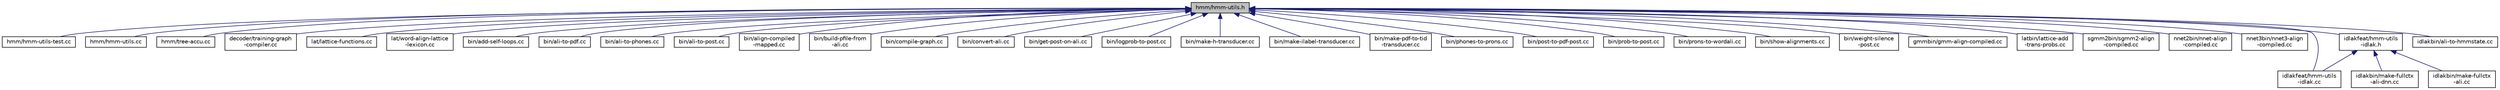 digraph "hmm/hmm-utils.h"
{
  edge [fontname="Helvetica",fontsize="10",labelfontname="Helvetica",labelfontsize="10"];
  node [fontname="Helvetica",fontsize="10",shape=record];
  Node106 [label="hmm/hmm-utils.h",height=0.2,width=0.4,color="black", fillcolor="grey75", style="filled", fontcolor="black"];
  Node106 -> Node107 [dir="back",color="midnightblue",fontsize="10",style="solid",fontname="Helvetica"];
  Node107 [label="hmm/hmm-utils-test.cc",height=0.2,width=0.4,color="black", fillcolor="white", style="filled",URL="$hmm-utils-test_8cc.html"];
  Node106 -> Node108 [dir="back",color="midnightblue",fontsize="10",style="solid",fontname="Helvetica"];
  Node108 [label="hmm/hmm-utils.cc",height=0.2,width=0.4,color="black", fillcolor="white", style="filled",URL="$hmm-utils_8cc.html"];
  Node106 -> Node109 [dir="back",color="midnightblue",fontsize="10",style="solid",fontname="Helvetica"];
  Node109 [label="hmm/tree-accu.cc",height=0.2,width=0.4,color="black", fillcolor="white", style="filled",URL="$tree-accu_8cc.html"];
  Node106 -> Node110 [dir="back",color="midnightblue",fontsize="10",style="solid",fontname="Helvetica"];
  Node110 [label="decoder/training-graph\l-compiler.cc",height=0.2,width=0.4,color="black", fillcolor="white", style="filled",URL="$training-graph-compiler_8cc.html"];
  Node106 -> Node111 [dir="back",color="midnightblue",fontsize="10",style="solid",fontname="Helvetica"];
  Node111 [label="lat/lattice-functions.cc",height=0.2,width=0.4,color="black", fillcolor="white", style="filled",URL="$lattice-functions_8cc.html"];
  Node106 -> Node112 [dir="back",color="midnightblue",fontsize="10",style="solid",fontname="Helvetica"];
  Node112 [label="lat/word-align-lattice\l-lexicon.cc",height=0.2,width=0.4,color="black", fillcolor="white", style="filled",URL="$word-align-lattice-lexicon_8cc.html"];
  Node106 -> Node113 [dir="back",color="midnightblue",fontsize="10",style="solid",fontname="Helvetica"];
  Node113 [label="bin/add-self-loops.cc",height=0.2,width=0.4,color="black", fillcolor="white", style="filled",URL="$add-self-loops_8cc.html"];
  Node106 -> Node114 [dir="back",color="midnightblue",fontsize="10",style="solid",fontname="Helvetica"];
  Node114 [label="bin/ali-to-pdf.cc",height=0.2,width=0.4,color="black", fillcolor="white", style="filled",URL="$ali-to-pdf_8cc.html"];
  Node106 -> Node115 [dir="back",color="midnightblue",fontsize="10",style="solid",fontname="Helvetica"];
  Node115 [label="bin/ali-to-phones.cc",height=0.2,width=0.4,color="black", fillcolor="white", style="filled",URL="$ali-to-phones_8cc.html"];
  Node106 -> Node116 [dir="back",color="midnightblue",fontsize="10",style="solid",fontname="Helvetica"];
  Node116 [label="bin/ali-to-post.cc",height=0.2,width=0.4,color="black", fillcolor="white", style="filled",URL="$ali-to-post_8cc.html"];
  Node106 -> Node117 [dir="back",color="midnightblue",fontsize="10",style="solid",fontname="Helvetica"];
  Node117 [label="bin/align-compiled\l-mapped.cc",height=0.2,width=0.4,color="black", fillcolor="white", style="filled",URL="$align-compiled-mapped_8cc.html"];
  Node106 -> Node118 [dir="back",color="midnightblue",fontsize="10",style="solid",fontname="Helvetica"];
  Node118 [label="bin/build-pfile-from\l-ali.cc",height=0.2,width=0.4,color="black", fillcolor="white", style="filled",URL="$build-pfile-from-ali_8cc.html"];
  Node106 -> Node119 [dir="back",color="midnightblue",fontsize="10",style="solid",fontname="Helvetica"];
  Node119 [label="bin/compile-graph.cc",height=0.2,width=0.4,color="black", fillcolor="white", style="filled",URL="$compile-graph_8cc.html"];
  Node106 -> Node120 [dir="back",color="midnightblue",fontsize="10",style="solid",fontname="Helvetica"];
  Node120 [label="bin/convert-ali.cc",height=0.2,width=0.4,color="black", fillcolor="white", style="filled",URL="$convert-ali_8cc.html"];
  Node106 -> Node121 [dir="back",color="midnightblue",fontsize="10",style="solid",fontname="Helvetica"];
  Node121 [label="bin/get-post-on-ali.cc",height=0.2,width=0.4,color="black", fillcolor="white", style="filled",URL="$get-post-on-ali_8cc.html"];
  Node106 -> Node122 [dir="back",color="midnightblue",fontsize="10",style="solid",fontname="Helvetica"];
  Node122 [label="bin/logprob-to-post.cc",height=0.2,width=0.4,color="black", fillcolor="white", style="filled",URL="$logprob-to-post_8cc.html"];
  Node106 -> Node123 [dir="back",color="midnightblue",fontsize="10",style="solid",fontname="Helvetica"];
  Node123 [label="bin/make-h-transducer.cc",height=0.2,width=0.4,color="black", fillcolor="white", style="filled",URL="$make-h-transducer_8cc.html"];
  Node106 -> Node124 [dir="back",color="midnightblue",fontsize="10",style="solid",fontname="Helvetica"];
  Node124 [label="bin/make-ilabel-transducer.cc",height=0.2,width=0.4,color="black", fillcolor="white", style="filled",URL="$make-ilabel-transducer_8cc.html"];
  Node106 -> Node125 [dir="back",color="midnightblue",fontsize="10",style="solid",fontname="Helvetica"];
  Node125 [label="bin/make-pdf-to-tid\l-transducer.cc",height=0.2,width=0.4,color="black", fillcolor="white", style="filled",URL="$make-pdf-to-tid-transducer_8cc.html"];
  Node106 -> Node126 [dir="back",color="midnightblue",fontsize="10",style="solid",fontname="Helvetica"];
  Node126 [label="bin/phones-to-prons.cc",height=0.2,width=0.4,color="black", fillcolor="white", style="filled",URL="$phones-to-prons_8cc.html"];
  Node106 -> Node127 [dir="back",color="midnightblue",fontsize="10",style="solid",fontname="Helvetica"];
  Node127 [label="bin/post-to-pdf-post.cc",height=0.2,width=0.4,color="black", fillcolor="white", style="filled",URL="$post-to-pdf-post_8cc.html"];
  Node106 -> Node128 [dir="back",color="midnightblue",fontsize="10",style="solid",fontname="Helvetica"];
  Node128 [label="bin/prob-to-post.cc",height=0.2,width=0.4,color="black", fillcolor="white", style="filled",URL="$prob-to-post_8cc.html"];
  Node106 -> Node129 [dir="back",color="midnightblue",fontsize="10",style="solid",fontname="Helvetica"];
  Node129 [label="bin/prons-to-wordali.cc",height=0.2,width=0.4,color="black", fillcolor="white", style="filled",URL="$prons-to-wordali_8cc.html"];
  Node106 -> Node130 [dir="back",color="midnightblue",fontsize="10",style="solid",fontname="Helvetica"];
  Node130 [label="bin/show-alignments.cc",height=0.2,width=0.4,color="black", fillcolor="white", style="filled",URL="$show-alignments_8cc.html"];
  Node106 -> Node131 [dir="back",color="midnightblue",fontsize="10",style="solid",fontname="Helvetica"];
  Node131 [label="bin/weight-silence\l-post.cc",height=0.2,width=0.4,color="black", fillcolor="white", style="filled",URL="$weight-silence-post_8cc.html"];
  Node106 -> Node132 [dir="back",color="midnightblue",fontsize="10",style="solid",fontname="Helvetica"];
  Node132 [label="gmmbin/gmm-align-compiled.cc",height=0.2,width=0.4,color="black", fillcolor="white", style="filled",URL="$gmm-align-compiled_8cc.html"];
  Node106 -> Node133 [dir="back",color="midnightblue",fontsize="10",style="solid",fontname="Helvetica"];
  Node133 [label="latbin/lattice-add\l-trans-probs.cc",height=0.2,width=0.4,color="black", fillcolor="white", style="filled",URL="$lattice-add-trans-probs_8cc.html"];
  Node106 -> Node134 [dir="back",color="midnightblue",fontsize="10",style="solid",fontname="Helvetica"];
  Node134 [label="sgmm2bin/sgmm2-align\l-compiled.cc",height=0.2,width=0.4,color="black", fillcolor="white", style="filled",URL="$sgmm2-align-compiled_8cc.html"];
  Node106 -> Node135 [dir="back",color="midnightblue",fontsize="10",style="solid",fontname="Helvetica"];
  Node135 [label="nnet2bin/nnet-align\l-compiled.cc",height=0.2,width=0.4,color="black", fillcolor="white", style="filled",URL="$nnet-align-compiled_8cc.html"];
  Node106 -> Node136 [dir="back",color="midnightblue",fontsize="10",style="solid",fontname="Helvetica"];
  Node136 [label="nnet3bin/nnet3-align\l-compiled.cc",height=0.2,width=0.4,color="black", fillcolor="white", style="filled",URL="$nnet3-align-compiled_8cc.html"];
  Node106 -> Node137 [dir="back",color="midnightblue",fontsize="10",style="solid",fontname="Helvetica"];
  Node137 [label="idlakfeat/hmm-utils\l-idlak.h",height=0.2,width=0.4,color="black", fillcolor="white", style="filled",URL="$hmm-utils-idlak_8h.html"];
  Node137 -> Node138 [dir="back",color="midnightblue",fontsize="10",style="solid",fontname="Helvetica"];
  Node138 [label="idlakfeat/hmm-utils\l-idlak.cc",height=0.2,width=0.4,color="black", fillcolor="white", style="filled",URL="$hmm-utils-idlak_8cc.html"];
  Node137 -> Node139 [dir="back",color="midnightblue",fontsize="10",style="solid",fontname="Helvetica"];
  Node139 [label="idlakbin/make-fullctx\l-ali-dnn.cc",height=0.2,width=0.4,color="black", fillcolor="white", style="filled",URL="$make-fullctx-ali-dnn_8cc.html"];
  Node137 -> Node140 [dir="back",color="midnightblue",fontsize="10",style="solid",fontname="Helvetica"];
  Node140 [label="idlakbin/make-fullctx\l-ali.cc",height=0.2,width=0.4,color="black", fillcolor="white", style="filled",URL="$make-fullctx-ali_8cc.html"];
  Node106 -> Node138 [dir="back",color="midnightblue",fontsize="10",style="solid",fontname="Helvetica"];
  Node106 -> Node141 [dir="back",color="midnightblue",fontsize="10",style="solid",fontname="Helvetica"];
  Node141 [label="idlakbin/ali-to-hmmstate.cc",height=0.2,width=0.4,color="black", fillcolor="white", style="filled",URL="$ali-to-hmmstate_8cc.html"];
}
